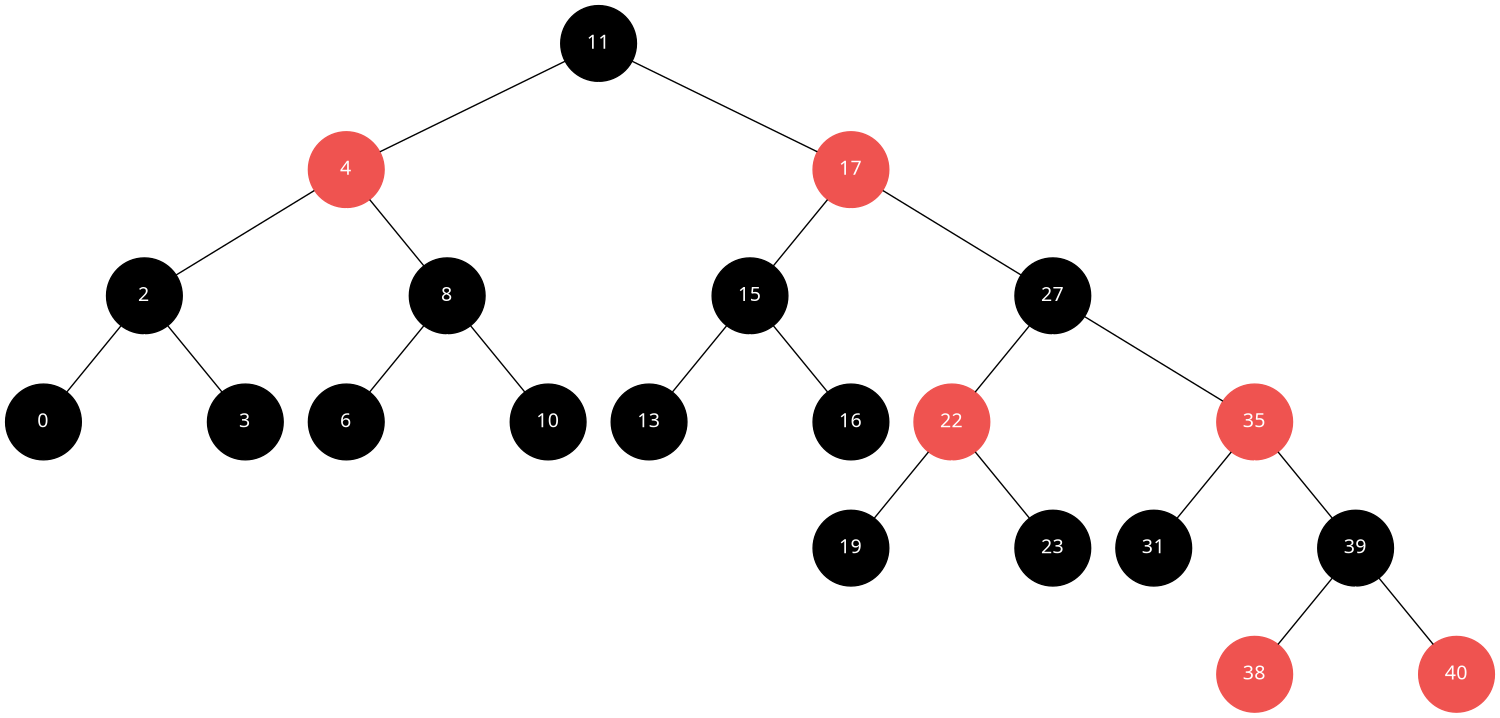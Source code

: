 digraph {
size="10,10"
fontpath="/home/M/.fonts/"
	node [shape=circle]
	node [style=filled]
	node [color=black]
	node [fixedsize=true]
	node [height=0.75]
	node [width=0.75]
	node [fontcolor=white]
	node [fontname="Courier:Bold"]
	edge [arrowhead=none]
	edge [style=filled]
	edge [weight=10]
	edge [color=black]
	node [color=black]
	11
	edge [weight=10]
	edge [color=black]
	node [color="#ef5350"]
	4
		11 -> 4
	edge [weight=100]
	edge [color=white]
	node [color=white]
	"[11"
		11 -> "[11"
	edge [weight=10]
	edge [color=black]
	node [color="#ef5350"]
	17
		11 -> 17
	edge [weight=10]
	edge [color=black]
	node [color=black]
	15
		17 -> 15
	edge [weight=100]
	edge [color=white]
	node [color=white]
	"[17"
		17 -> "[17"
	edge [weight=10]
	edge [color=black]
	node [color=black]
	27
		17 -> 27
	edge [weight=10]
	edge [color=black]
	node [color="#ef5350"]
	22
		27 -> 22
	edge [weight=100]
	edge [color=white]
	node [color=white]
	"[27"
		27 -> "[27"
	edge [weight=10]
	edge [color=black]
	node [color="#ef5350"]
	35
		27 -> 35
	edge [weight=10]
	edge [color=black]
	node [color=black]
	31
		35 -> 31
	edge [weight=100]
	edge [color=white]
	node [color=white]
	"[35"
		35 -> "[35"
	edge [weight=10]
	edge [color=black]
	node [color=black]
	39
		35 -> 39
	edge [weight=10]
	edge [color=black]
	node [color="#ef5350"]
	38
		39 -> 38
	edge [weight=100]
	edge [color=white]
	node [color=white]
	"[39"
		39 -> "[39"
	edge [weight=10]
	edge [color=black]
	node [color="#ef5350"]
	40
		39 -> 40
	edge [weight=10]
	edge [color=black]
	node [color=black]
	19
		22 -> 19
	edge [weight=100]
	edge [color=white]
	node [color=white]
	"[22"
		22 -> "[22"
	edge [weight=10]
	edge [color=black]
	node [color=black]
	23
		22 -> 23
	edge [weight=10]
	edge [color=black]
	node [color=black]
	13
		15 -> 13
	edge [weight=100]
	edge [color=white]
	node [color=white]
	"[15"
		15 -> "[15"
	edge [weight=10]
	edge [color=black]
	node [color=black]
	16
		15 -> 16
	edge [weight=10]
	edge [color=black]
	node [color=black]
	2
		4 -> 2
	edge [weight=100]
	edge [color=white]
	node [color=white]
	"[4"
		4 -> "[4"
	edge [weight=10]
	edge [color=black]
	node [color=black]
	8
		4 -> 8
	edge [weight=10]
	edge [color=black]
	node [color=black]
	6
		8 -> 6
	edge [weight=100]
	edge [color=white]
	node [color=white]
	"[8"
		8 -> "[8"
	edge [weight=10]
	edge [color=black]
	node [color=black]
	10
		8 -> 10
	edge [weight=10]
	edge [color=black]
	node [color=black]
	0
		2 -> 0
	edge [weight=100]
	edge [color=white]
	node [color=white]
	"[2"
		2 -> "[2"
	edge [weight=10]
	edge [color=black]
	node [color=black]
	3
		2 -> 3
}